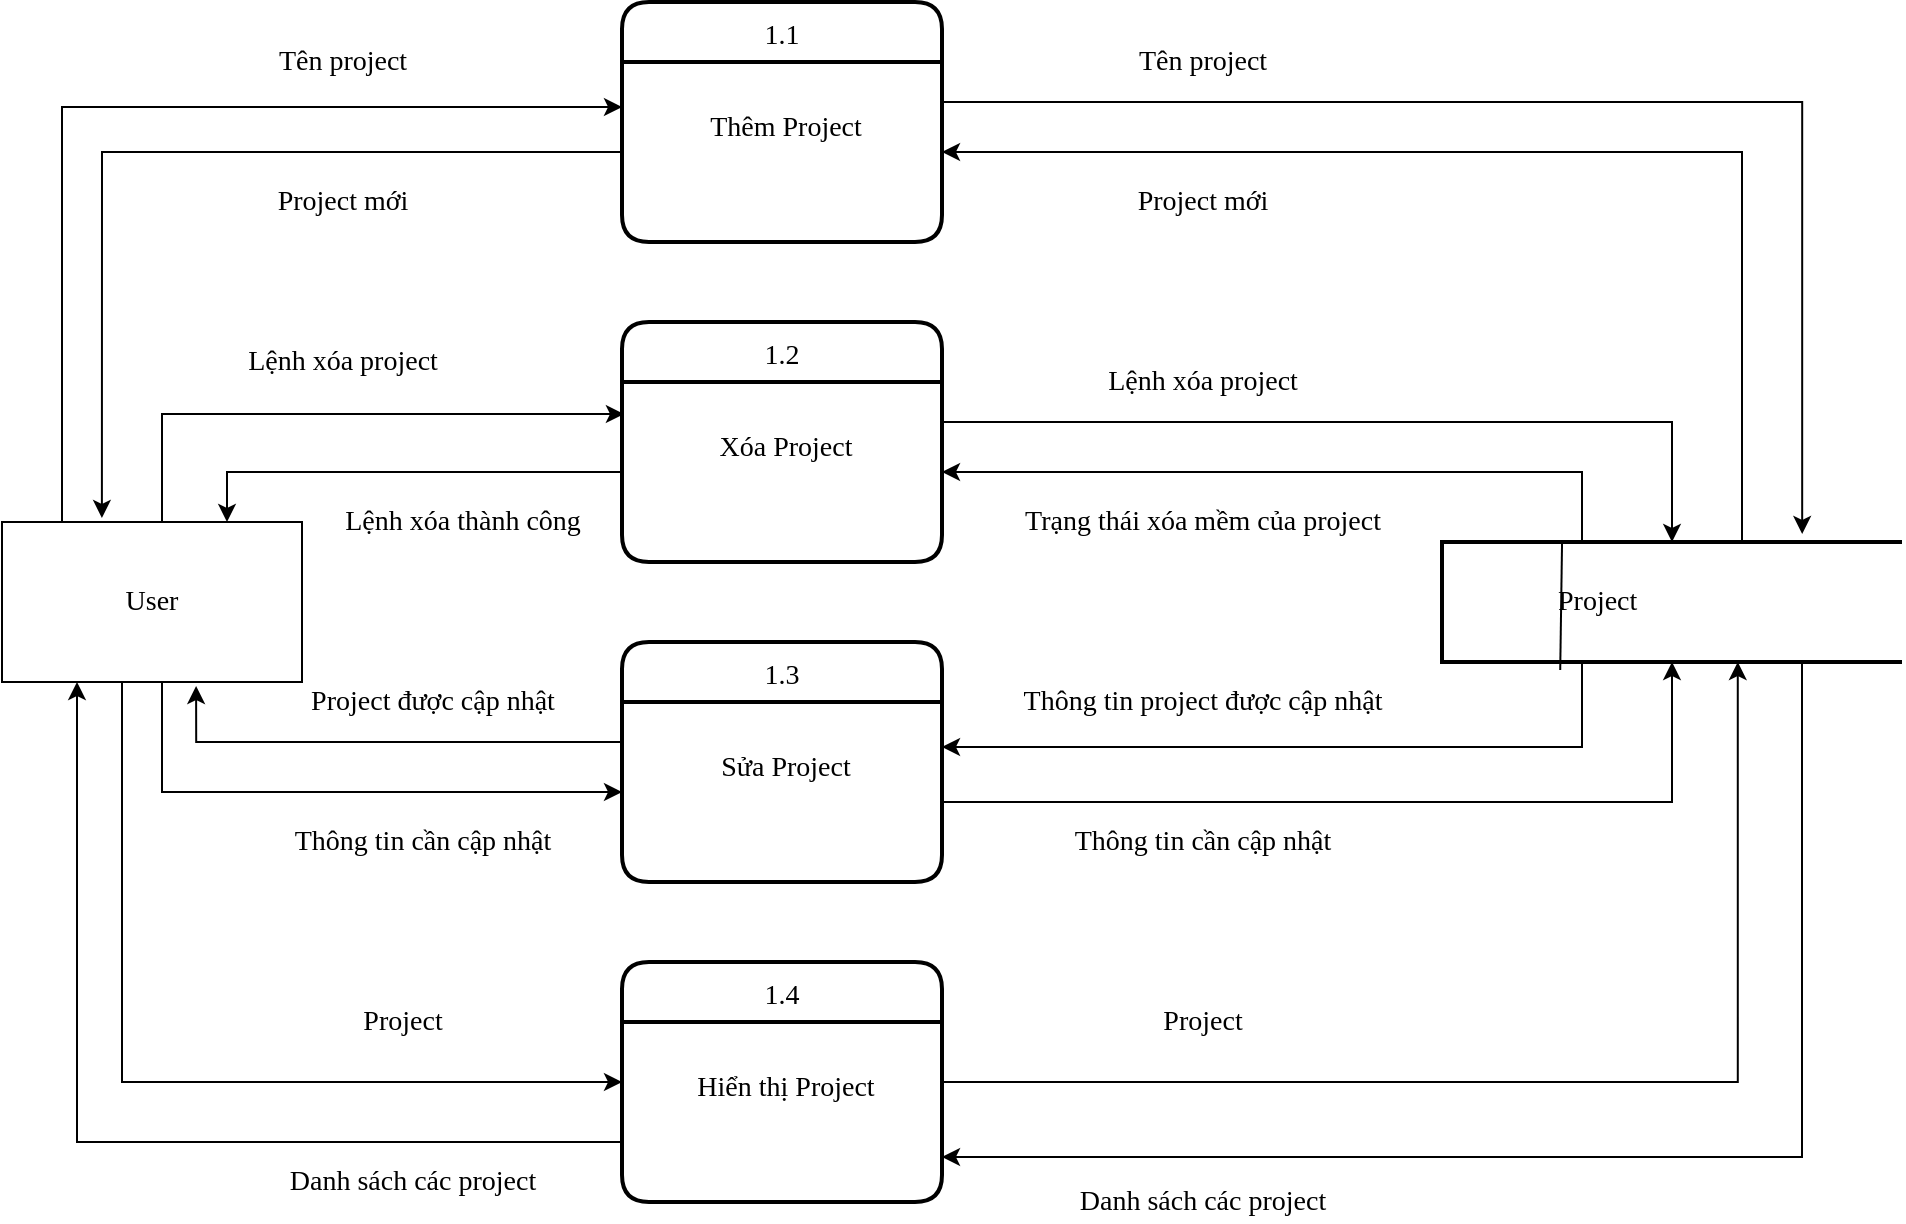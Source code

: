<mxfile version="13.9.1" type="google"><diagram id="vQGp2YyP1u2rUNqMWY96" name="Page-1"><mxGraphModel dx="868" dy="492" grid="1" gridSize="10" guides="1" tooltips="1" connect="1" arrows="1" fold="1" page="1" pageScale="1" pageWidth="850" pageHeight="1100" math="0" shadow="0"><root><mxCell id="0"/><mxCell id="1" parent="0"/><mxCell id="UiDmll6O5oxjAPn6PNG--16" style="edgeStyle=orthogonalEdgeStyle;rounded=0;orthogonalLoop=1;jettySize=auto;html=1;entryX=0;entryY=0.25;entryDx=0;entryDy=0;fontFamily=Verdana;fontSize=14;" parent="1" source="UiDmll6O5oxjAPn6PNG--1" target="UiDmll6O5oxjAPn6PNG--3" edge="1"><mxGeometry relative="1" as="geometry"><Array as="points"><mxPoint x="80" y="83"/></Array></mxGeometry></mxCell><mxCell id="UiDmll6O5oxjAPn6PNG--20" style="edgeStyle=orthogonalEdgeStyle;rounded=0;orthogonalLoop=1;jettySize=auto;html=1;entryX=0.006;entryY=0.178;entryDx=0;entryDy=0;entryPerimeter=0;fontFamily=Verdana;fontSize=14;" parent="1" source="UiDmll6O5oxjAPn6PNG--1" target="UiDmll6O5oxjAPn6PNG--5" edge="1"><mxGeometry relative="1" as="geometry"><Array as="points"><mxPoint x="130" y="236"/></Array></mxGeometry></mxCell><mxCell id="UiDmll6O5oxjAPn6PNG--24" style="edgeStyle=orthogonalEdgeStyle;rounded=0;orthogonalLoop=1;jettySize=auto;html=1;entryX=0;entryY=0.5;entryDx=0;entryDy=0;fontFamily=Verdana;fontSize=14;" parent="1" source="UiDmll6O5oxjAPn6PNG--1" target="UiDmll6O5oxjAPn6PNG--7" edge="1"><mxGeometry relative="1" as="geometry"><Array as="points"><mxPoint x="130" y="425"/></Array></mxGeometry></mxCell><mxCell id="UiDmll6O5oxjAPn6PNG--28" style="edgeStyle=orthogonalEdgeStyle;rounded=0;orthogonalLoop=1;jettySize=auto;html=1;entryX=0;entryY=0.5;entryDx=0;entryDy=0;fontFamily=Verdana;fontSize=14;" parent="1" source="UiDmll6O5oxjAPn6PNG--1" target="UiDmll6O5oxjAPn6PNG--8" edge="1"><mxGeometry relative="1" as="geometry"><Array as="points"><mxPoint x="110" y="570"/></Array></mxGeometry></mxCell><mxCell id="UiDmll6O5oxjAPn6PNG--1" value="&lt;font style=&quot;font-size: 14px&quot; face=&quot;Verdana&quot;&gt;User&lt;/font&gt;" style="rounded=0;whiteSpace=wrap;html=1;" parent="1" vertex="1"><mxGeometry x="50" y="290" width="150" height="80" as="geometry"/></mxCell><mxCell id="UiDmll6O5oxjAPn6PNG--2" value="1.1" style="swimlane;childLayout=stackLayout;horizontal=1;startSize=30;horizontalStack=0;rounded=1;fontSize=14;fontStyle=0;strokeWidth=2;resizeParent=0;resizeLast=1;shadow=0;dashed=0;align=center;fontFamily=Verdana;" parent="1" vertex="1"><mxGeometry x="360" y="30" width="160" height="120" as="geometry"/></mxCell><mxCell id="UiDmll6O5oxjAPn6PNG--3" value="&#xA;Thêm Project" style="align=center;strokeColor=none;fillColor=none;spacingLeft=4;fontSize=14;verticalAlign=top;resizable=0;rotatable=0;part=1;fontFamily=Verdana;" parent="UiDmll6O5oxjAPn6PNG--2" vertex="1"><mxGeometry y="30" width="160" height="90" as="geometry"/></mxCell><mxCell id="UiDmll6O5oxjAPn6PNG--4" value="1.2" style="swimlane;childLayout=stackLayout;horizontal=1;startSize=30;horizontalStack=0;rounded=1;fontSize=14;fontStyle=0;strokeWidth=2;resizeParent=0;resizeLast=1;shadow=0;dashed=0;align=center;fontFamily=Verdana;" parent="1" vertex="1"><mxGeometry x="360" y="190" width="160" height="120" as="geometry"/></mxCell><mxCell id="UiDmll6O5oxjAPn6PNG--5" value="&#xA;Xóa Project" style="align=center;strokeColor=none;fillColor=none;spacingLeft=4;fontSize=14;verticalAlign=top;resizable=0;rotatable=0;part=1;fontFamily=Verdana;" parent="UiDmll6O5oxjAPn6PNG--4" vertex="1"><mxGeometry y="30" width="160" height="90" as="geometry"/></mxCell><mxCell id="UiDmll6O5oxjAPn6PNG--6" value="1.3" style="swimlane;childLayout=stackLayout;horizontal=1;startSize=30;horizontalStack=0;rounded=1;fontSize=14;fontStyle=0;strokeWidth=2;resizeParent=0;resizeLast=1;shadow=0;dashed=0;align=center;fontFamily=Verdana;" parent="1" vertex="1"><mxGeometry x="360" y="350" width="160" height="120" as="geometry"/></mxCell><mxCell id="UiDmll6O5oxjAPn6PNG--7" value="&#xA;Sửa Project" style="align=center;strokeColor=none;fillColor=none;spacingLeft=4;fontSize=14;verticalAlign=top;resizable=0;rotatable=0;part=1;fontFamily=Verdana;" parent="UiDmll6O5oxjAPn6PNG--6" vertex="1"><mxGeometry y="30" width="160" height="90" as="geometry"/></mxCell><mxCell id="UiDmll6O5oxjAPn6PNG--8" value="1.4" style="swimlane;childLayout=stackLayout;horizontal=1;startSize=30;horizontalStack=0;rounded=1;fontSize=14;fontStyle=0;strokeWidth=2;resizeParent=0;resizeLast=1;shadow=0;dashed=0;align=center;fontFamily=Verdana;" parent="1" vertex="1"><mxGeometry x="360" y="510" width="160" height="120" as="geometry"/></mxCell><mxCell id="UiDmll6O5oxjAPn6PNG--9" value="&#xA;Hiển thị Project" style="align=center;strokeColor=none;fillColor=none;spacingLeft=4;fontSize=14;verticalAlign=top;resizable=0;rotatable=0;part=1;fontFamily=Verdana;" parent="UiDmll6O5oxjAPn6PNG--8" vertex="1"><mxGeometry y="30" width="160" height="90" as="geometry"/></mxCell><mxCell id="UiDmll6O5oxjAPn6PNG--34" style="edgeStyle=orthogonalEdgeStyle;rounded=0;orthogonalLoop=1;jettySize=auto;html=1;entryX=1;entryY=0.5;entryDx=0;entryDy=0;fontFamily=Verdana;fontSize=14;" parent="1" source="UiDmll6O5oxjAPn6PNG--10" target="UiDmll6O5oxjAPn6PNG--3" edge="1"><mxGeometry relative="1" as="geometry"><Array as="points"><mxPoint x="920" y="105"/></Array></mxGeometry></mxCell><mxCell id="UiDmll6O5oxjAPn6PNG--38" style="edgeStyle=orthogonalEdgeStyle;rounded=0;orthogonalLoop=1;jettySize=auto;html=1;entryX=1;entryY=0.5;entryDx=0;entryDy=0;fontFamily=Verdana;fontSize=14;" parent="1" source="UiDmll6O5oxjAPn6PNG--10" target="UiDmll6O5oxjAPn6PNG--5" edge="1"><mxGeometry relative="1" as="geometry"><Array as="points"><mxPoint x="840" y="265"/></Array></mxGeometry></mxCell><mxCell id="UiDmll6O5oxjAPn6PNG--42" style="edgeStyle=orthogonalEdgeStyle;rounded=0;orthogonalLoop=1;jettySize=auto;html=1;entryX=1;entryY=0.25;entryDx=0;entryDy=0;fontFamily=Verdana;fontSize=14;" parent="1" source="UiDmll6O5oxjAPn6PNG--10" target="UiDmll6O5oxjAPn6PNG--7" edge="1"><mxGeometry relative="1" as="geometry"><Array as="points"><mxPoint x="840" y="403"/></Array></mxGeometry></mxCell><mxCell id="UiDmll6O5oxjAPn6PNG--45" style="edgeStyle=orthogonalEdgeStyle;rounded=0;orthogonalLoop=1;jettySize=auto;html=1;entryX=1;entryY=0.75;entryDx=0;entryDy=0;fontFamily=Verdana;fontSize=14;" parent="1" source="UiDmll6O5oxjAPn6PNG--10" target="UiDmll6O5oxjAPn6PNG--9" edge="1"><mxGeometry relative="1" as="geometry"><Array as="points"><mxPoint x="950" y="608"/></Array></mxGeometry></mxCell><mxCell id="UiDmll6O5oxjAPn6PNG--10" value="&amp;nbsp;&amp;nbsp;&amp;nbsp;&amp;nbsp;&amp;nbsp;&amp;nbsp;&amp;nbsp;&amp;nbsp;&amp;nbsp;&amp;nbsp;&amp;nbsp;&amp;nbsp;&amp;nbsp;&amp;nbsp;&amp;nbsp; Project" style="strokeWidth=2;html=1;shape=mxgraph.flowchart.annotation_1;align=left;pointerEvents=1;fontFamily=Verdana;fontSize=14;" parent="1" vertex="1"><mxGeometry x="770" y="300" width="230" height="60" as="geometry"/></mxCell><mxCell id="UiDmll6O5oxjAPn6PNG--15" value="" style="endArrow=none;html=1;rounded=0;fontFamily=Verdana;fontSize=14;entryX=0.261;entryY=0;entryDx=0;entryDy=0;entryPerimeter=0;exitX=0.257;exitY=1.067;exitDx=0;exitDy=0;exitPerimeter=0;" parent="1" source="UiDmll6O5oxjAPn6PNG--10" target="UiDmll6O5oxjAPn6PNG--10" edge="1"><mxGeometry relative="1" as="geometry"><mxPoint x="540" y="370" as="sourcePoint"/><mxPoint x="700" y="370" as="targetPoint"/></mxGeometry></mxCell><mxCell id="UiDmll6O5oxjAPn6PNG--17" value="Tên project" style="text;html=1;align=center;verticalAlign=middle;resizable=0;points=[];autosize=1;fontSize=14;fontFamily=Verdana;" parent="1" vertex="1"><mxGeometry x="170" y="50" width="100" height="20" as="geometry"/></mxCell><mxCell id="UiDmll6O5oxjAPn6PNG--18" style="edgeStyle=orthogonalEdgeStyle;rounded=0;orthogonalLoop=1;jettySize=auto;html=1;entryX=0.333;entryY=-0.025;entryDx=0;entryDy=0;entryPerimeter=0;fontFamily=Verdana;fontSize=14;" parent="1" source="UiDmll6O5oxjAPn6PNG--3" target="UiDmll6O5oxjAPn6PNG--1" edge="1"><mxGeometry relative="1" as="geometry"/></mxCell><mxCell id="UiDmll6O5oxjAPn6PNG--19" value="&lt;div&gt;Project mới&lt;/div&gt;" style="text;html=1;align=center;verticalAlign=middle;resizable=0;points=[];autosize=1;fontSize=14;fontFamily=Verdana;" parent="1" vertex="1"><mxGeometry x="170" y="120" width="100" height="20" as="geometry"/></mxCell><mxCell id="UiDmll6O5oxjAPn6PNG--21" value="Lệnh xóa project" style="text;html=1;align=center;verticalAlign=middle;resizable=0;points=[];autosize=1;fontSize=14;fontFamily=Verdana;" parent="1" vertex="1"><mxGeometry x="155" y="200" width="130" height="20" as="geometry"/></mxCell><mxCell id="UiDmll6O5oxjAPn6PNG--22" style="edgeStyle=orthogonalEdgeStyle;rounded=0;orthogonalLoop=1;jettySize=auto;html=1;entryX=0.75;entryY=0;entryDx=0;entryDy=0;fontFamily=Verdana;fontSize=14;" parent="1" source="UiDmll6O5oxjAPn6PNG--5" target="UiDmll6O5oxjAPn6PNG--1" edge="1"><mxGeometry relative="1" as="geometry"/></mxCell><mxCell id="UiDmll6O5oxjAPn6PNG--23" value="Lệnh xóa thành công" style="text;html=1;align=center;verticalAlign=middle;resizable=0;points=[];autosize=1;fontSize=14;fontFamily=Verdana;" parent="1" vertex="1"><mxGeometry x="200" y="280" width="160" height="20" as="geometry"/></mxCell><mxCell id="UiDmll6O5oxjAPn6PNG--25" style="edgeStyle=orthogonalEdgeStyle;rounded=0;orthogonalLoop=1;jettySize=auto;html=1;entryX=0.647;entryY=1.025;entryDx=0;entryDy=0;entryPerimeter=0;fontFamily=Verdana;fontSize=14;" parent="1" source="UiDmll6O5oxjAPn6PNG--7" target="UiDmll6O5oxjAPn6PNG--1" edge="1"><mxGeometry relative="1" as="geometry"><Array as="points"><mxPoint x="147" y="400"/></Array></mxGeometry></mxCell><mxCell id="UiDmll6O5oxjAPn6PNG--26" value="Thông tin cần cập nhật" style="text;html=1;align=center;verticalAlign=middle;resizable=0;points=[];autosize=1;fontSize=14;fontFamily=Verdana;" parent="1" vertex="1"><mxGeometry x="170" y="440" width="180" height="20" as="geometry"/></mxCell><mxCell id="UiDmll6O5oxjAPn6PNG--27" value="Project được cập nhật" style="text;html=1;align=center;verticalAlign=middle;resizable=0;points=[];autosize=1;fontSize=14;fontFamily=Verdana;" parent="1" vertex="1"><mxGeometry x="180" y="370" width="170" height="20" as="geometry"/></mxCell><mxCell id="UiDmll6O5oxjAPn6PNG--29" style="edgeStyle=orthogonalEdgeStyle;rounded=0;orthogonalLoop=1;jettySize=auto;html=1;entryX=0.25;entryY=1;entryDx=0;entryDy=0;fontFamily=Verdana;fontSize=14;" parent="1" source="UiDmll6O5oxjAPn6PNG--9" target="UiDmll6O5oxjAPn6PNG--1" edge="1"><mxGeometry relative="1" as="geometry"><Array as="points"><mxPoint x="88" y="600"/></Array></mxGeometry></mxCell><mxCell id="UiDmll6O5oxjAPn6PNG--30" value="Danh sách các project" style="text;html=1;align=center;verticalAlign=middle;resizable=0;points=[];autosize=1;fontSize=14;fontFamily=Verdana;" parent="1" vertex="1"><mxGeometry x="170" y="610" width="170" height="20" as="geometry"/></mxCell><mxCell id="UiDmll6O5oxjAPn6PNG--31" value="Project" style="text;html=1;align=center;verticalAlign=middle;resizable=0;points=[];autosize=1;fontSize=14;fontFamily=Verdana;" parent="1" vertex="1"><mxGeometry x="220" y="530" width="60" height="20" as="geometry"/></mxCell><mxCell id="UiDmll6O5oxjAPn6PNG--32" style="edgeStyle=orthogonalEdgeStyle;rounded=0;orthogonalLoop=1;jettySize=auto;html=1;entryX=0.783;entryY=-0.067;entryDx=0;entryDy=0;entryPerimeter=0;fontFamily=Verdana;fontSize=14;" parent="1" source="UiDmll6O5oxjAPn6PNG--3" target="UiDmll6O5oxjAPn6PNG--10" edge="1"><mxGeometry relative="1" as="geometry"><Array as="points"><mxPoint x="950" y="80"/></Array></mxGeometry></mxCell><mxCell id="UiDmll6O5oxjAPn6PNG--33" value="Tên project" style="text;html=1;align=center;verticalAlign=middle;resizable=0;points=[];autosize=1;fontSize=14;fontFamily=Verdana;" parent="1" vertex="1"><mxGeometry x="600" y="50" width="100" height="20" as="geometry"/></mxCell><mxCell id="UiDmll6O5oxjAPn6PNG--35" value="&lt;div&gt;Project mới&lt;/div&gt;" style="text;html=1;align=center;verticalAlign=middle;resizable=0;points=[];autosize=1;fontSize=14;fontFamily=Verdana;" parent="1" vertex="1"><mxGeometry x="600" y="120" width="100" height="20" as="geometry"/></mxCell><mxCell id="UiDmll6O5oxjAPn6PNG--36" style="edgeStyle=orthogonalEdgeStyle;rounded=0;orthogonalLoop=1;jettySize=auto;html=1;entryX=0.5;entryY=0;entryDx=0;entryDy=0;entryPerimeter=0;fontFamily=Verdana;fontSize=14;" parent="1" source="UiDmll6O5oxjAPn6PNG--5" target="UiDmll6O5oxjAPn6PNG--10" edge="1"><mxGeometry relative="1" as="geometry"><Array as="points"><mxPoint x="885" y="240"/></Array></mxGeometry></mxCell><mxCell id="UiDmll6O5oxjAPn6PNG--37" value="Lệnh xóa project" style="text;html=1;align=center;verticalAlign=middle;resizable=0;points=[];autosize=1;fontSize=14;fontFamily=Verdana;" parent="1" vertex="1"><mxGeometry x="585" y="210" width="130" height="20" as="geometry"/></mxCell><mxCell id="UiDmll6O5oxjAPn6PNG--39" value="Trạng thái xóa mềm của project" style="text;html=1;align=center;verticalAlign=middle;resizable=0;points=[];autosize=1;fontSize=14;fontFamily=Verdana;" parent="1" vertex="1"><mxGeometry x="530" y="280" width="240" height="20" as="geometry"/></mxCell><mxCell id="UiDmll6O5oxjAPn6PNG--40" style="edgeStyle=orthogonalEdgeStyle;rounded=0;orthogonalLoop=1;jettySize=auto;html=1;entryX=0.5;entryY=1;entryDx=0;entryDy=0;entryPerimeter=0;fontFamily=Verdana;fontSize=14;" parent="1" source="UiDmll6O5oxjAPn6PNG--7" target="UiDmll6O5oxjAPn6PNG--10" edge="1"><mxGeometry relative="1" as="geometry"><Array as="points"><mxPoint x="885" y="430"/></Array></mxGeometry></mxCell><mxCell id="UiDmll6O5oxjAPn6PNG--41" value="Thông tin cần cập nhật" style="text;html=1;align=center;verticalAlign=middle;resizable=0;points=[];autosize=1;fontSize=14;fontFamily=Verdana;" parent="1" vertex="1"><mxGeometry x="560" y="440" width="180" height="20" as="geometry"/></mxCell><mxCell id="UiDmll6O5oxjAPn6PNG--43" value="Thông tin project được cập nhật" style="text;html=1;align=center;verticalAlign=middle;resizable=0;points=[];autosize=1;fontSize=14;fontFamily=Verdana;" parent="1" vertex="1"><mxGeometry x="530" y="370" width="240" height="20" as="geometry"/></mxCell><mxCell id="UiDmll6O5oxjAPn6PNG--44" style="edgeStyle=orthogonalEdgeStyle;rounded=0;orthogonalLoop=1;jettySize=auto;html=1;entryX=0.643;entryY=1;entryDx=0;entryDy=0;entryPerimeter=0;fontFamily=Verdana;fontSize=14;" parent="1" source="UiDmll6O5oxjAPn6PNG--9" target="UiDmll6O5oxjAPn6PNG--10" edge="1"><mxGeometry relative="1" as="geometry"><Array as="points"><mxPoint x="918" y="570"/></Array></mxGeometry></mxCell><mxCell id="UiDmll6O5oxjAPn6PNG--46" value="Danh sách các project" style="text;html=1;align=center;verticalAlign=middle;resizable=0;points=[];autosize=1;fontSize=14;fontFamily=Verdana;" parent="1" vertex="1"><mxGeometry x="565" y="620" width="170" height="20" as="geometry"/></mxCell><mxCell id="UiDmll6O5oxjAPn6PNG--47" value="Project" style="text;html=1;align=center;verticalAlign=middle;resizable=0;points=[];autosize=1;fontSize=14;fontFamily=Verdana;" parent="1" vertex="1"><mxGeometry x="620" y="530" width="60" height="20" as="geometry"/></mxCell></root></mxGraphModel></diagram></mxfile>